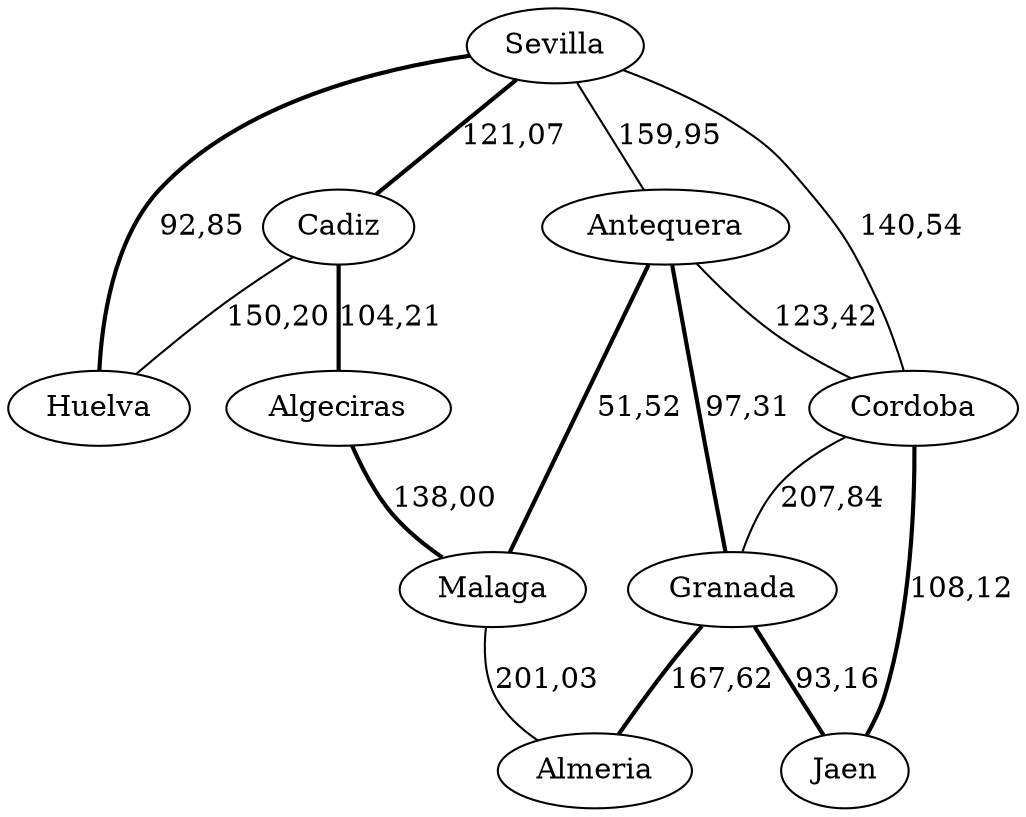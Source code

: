 strict graph G {
  1 [ color="black" label="Sevilla" ];
  2 [ color="black" label="Cadiz" ];
  3 [ color="black" label="Huelva" ];
  4 [ color="black" label="Cordoba" ];
  5 [ color="black" label="Malaga" ];
  6 [ color="black" label="Antequera" ];
  7 [ color="black" label="Almeria" ];
  8 [ color="black" label="Granada" ];
  9 [ color="black" label="Jaen" ];
  10 [ color="black" label="Algeciras" ];
  2 -- 3 [ style="solid" label="150,20" ];
  1 -- 3 [ style="bold" label="92,85" ];
  1 -- 4 [ style="solid" label="140,54" ];
  1 -- 2 [ style="bold" label="121,07" ];
  1 -- 6 [ style="solid" label="159,95" ];
  6 -- 8 [ style="bold" label="97,31" ];
  6 -- 5 [ style="bold" label="51,52" ];
  6 -- 4 [ style="solid" label="123,42" ];
  5 -- 7 [ style="solid" label="201,03" ];
  4 -- 9 [ style="bold" label="108,12" ];
  4 -- 8 [ style="solid" label="207,84" ];
  8 -- 7 [ style="bold" label="167,62" ];
  8 -- 9 [ style="bold" label="93,16" ];
  2 -- 10 [ style="bold" label="104,21" ];
  10 -- 5 [ style="bold" label="138,00" ];
}
